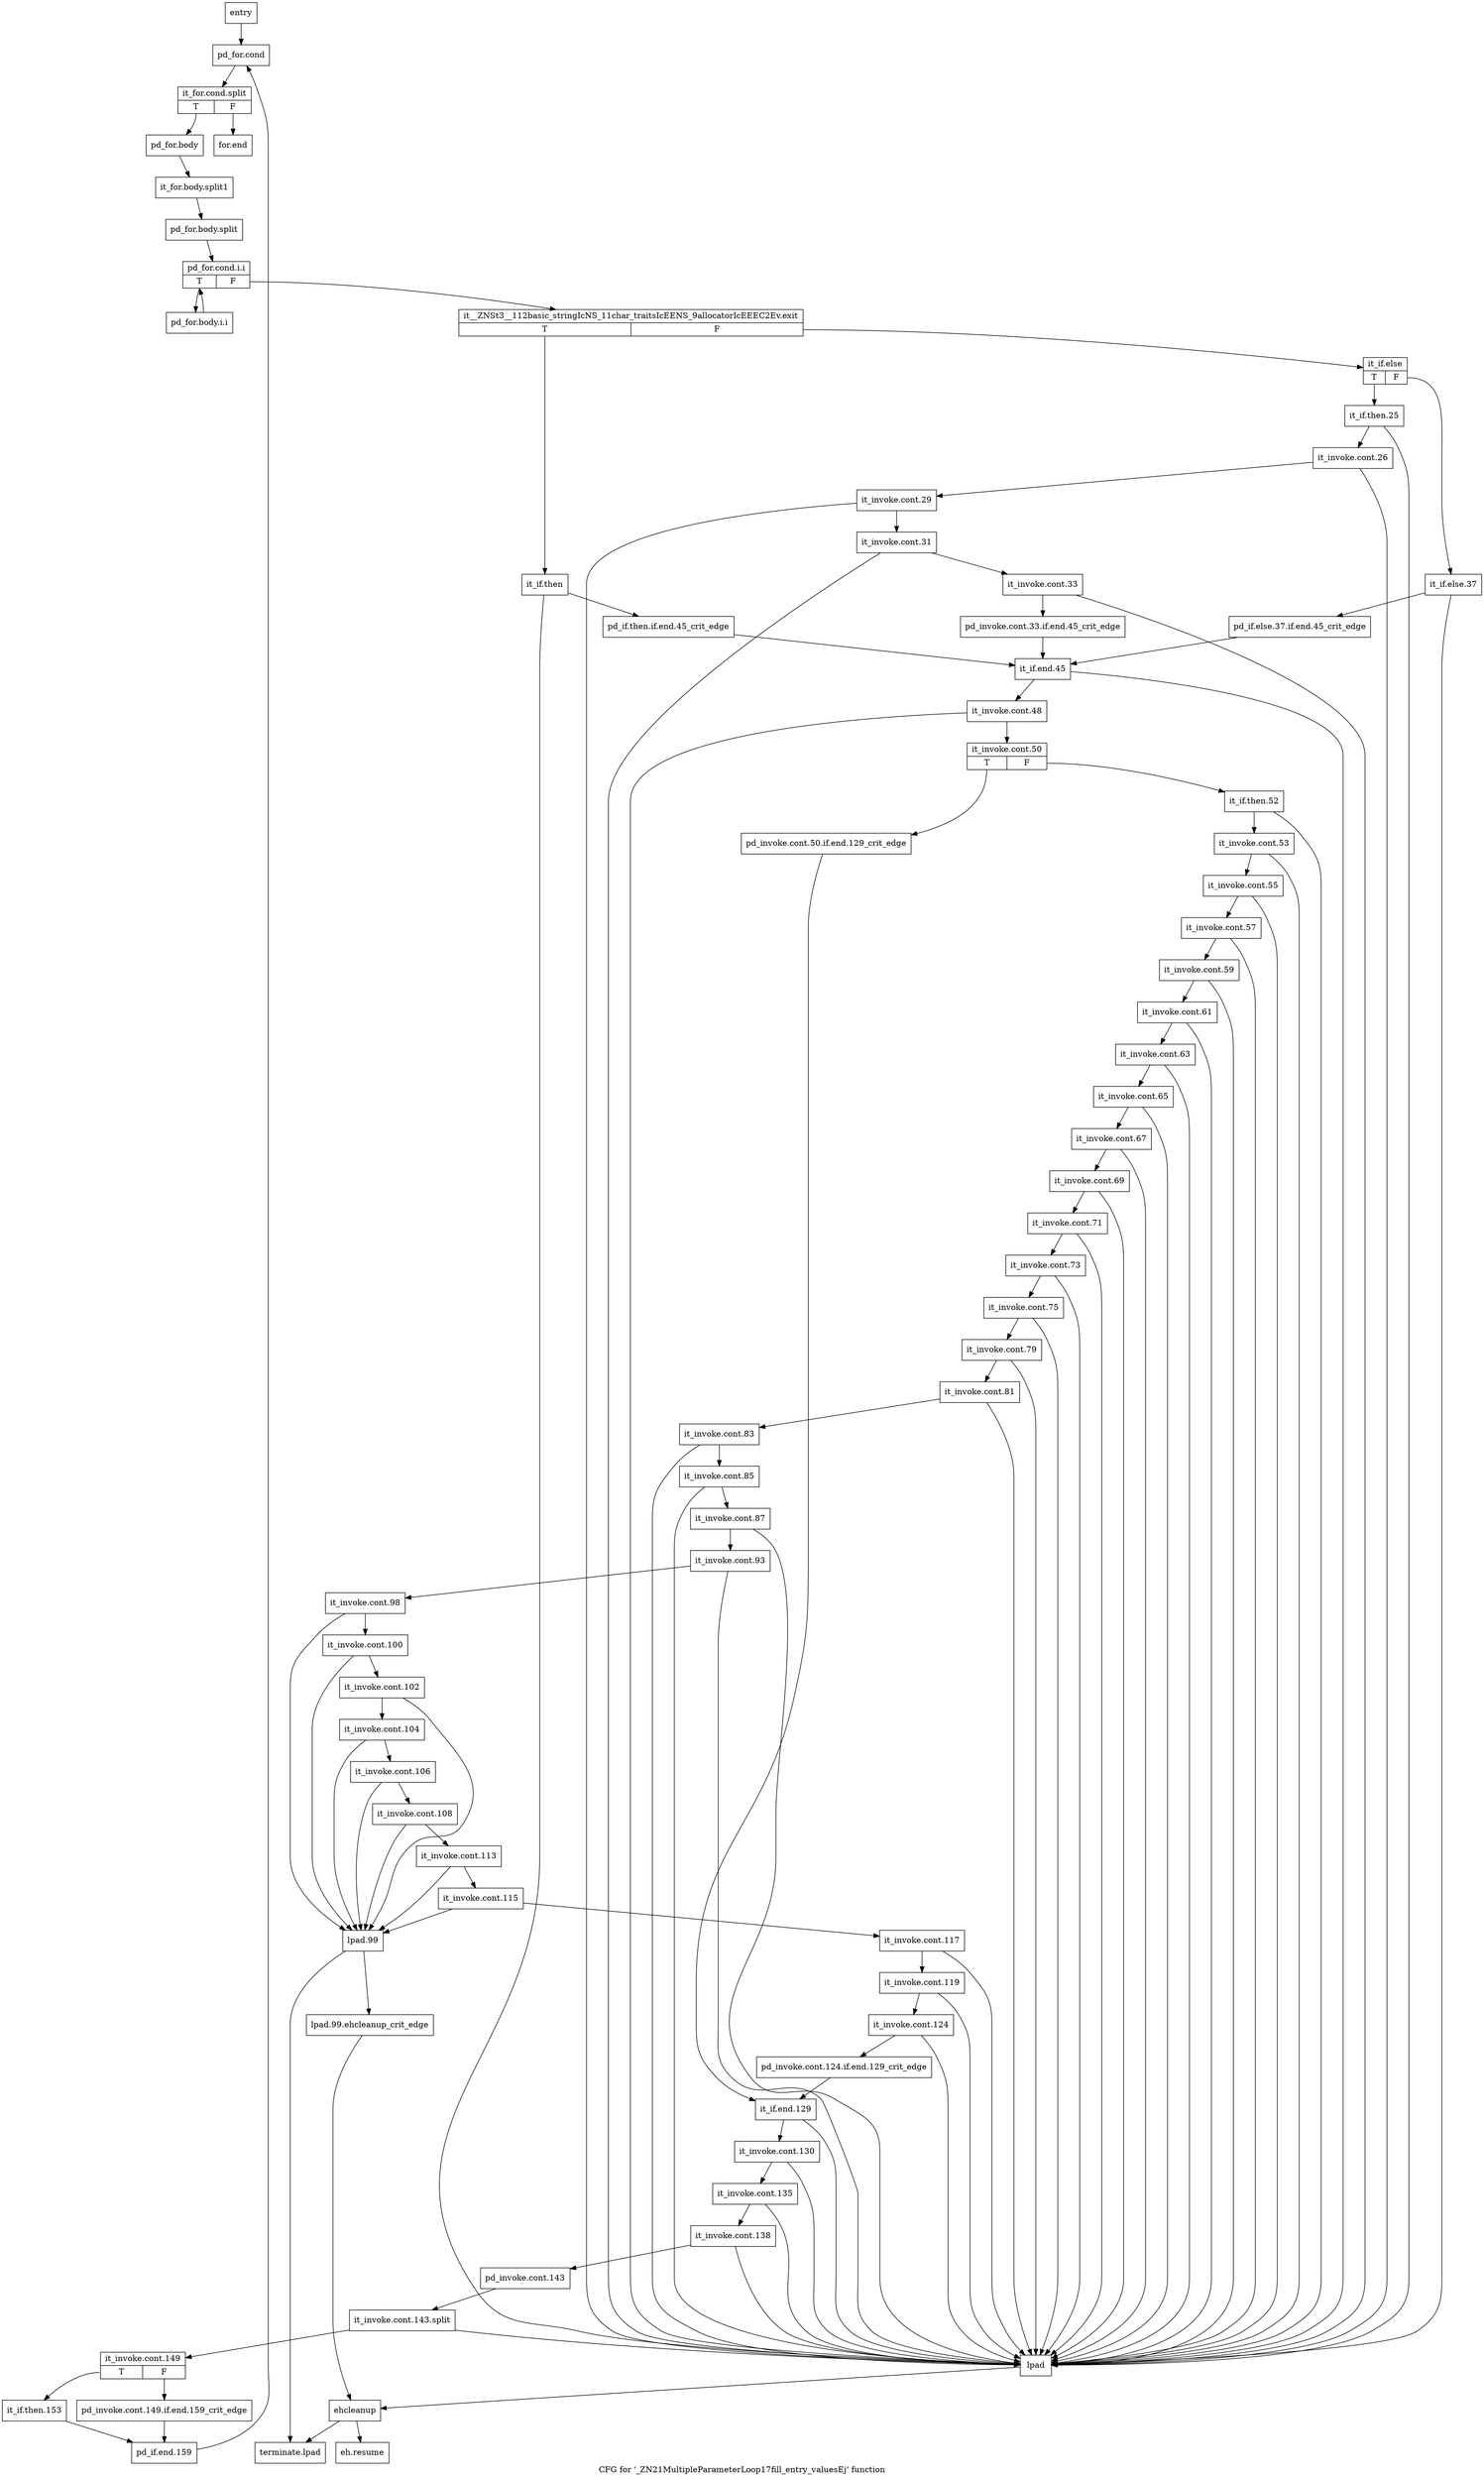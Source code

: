 digraph "CFG for '_ZN21MultipleParameterLoop17fill_entry_valuesEj' function" {
	label="CFG for '_ZN21MultipleParameterLoop17fill_entry_valuesEj' function";

	Node0x6a42500 [shape=record,label="{entry}"];
	Node0x6a42500 -> Node0x6a42af0;
	Node0x6a42af0 [shape=record,label="{pd_for.cond}"];
	Node0x6a42af0 -> Node0xae983a0;
	Node0xae983a0 [shape=record,label="{it_for.cond.split|{<s0>T|<s1>F}}"];
	Node0xae983a0:s0 -> Node0x6a42b40;
	Node0xae983a0:s1 -> Node0x6a43ef0;
	Node0x6a42b40 [shape=record,label="{pd_for.body}"];
	Node0x6a42b40 -> Node0xae97fe0;
	Node0xae97fe0 [shape=record,label="{it_for.body.split1}"];
	Node0xae97fe0 -> Node0xae97e50;
	Node0xae97e50 [shape=record,label="{pd_for.body.split}"];
	Node0xae97e50 -> Node0x6a42b90;
	Node0x6a42b90 [shape=record,label="{pd_for.cond.i.i|{<s0>T|<s1>F}}"];
	Node0x6a42b90:s0 -> Node0x6a42be0;
	Node0x6a42b90:s1 -> Node0x6a42c30;
	Node0x6a42be0 [shape=record,label="{pd_for.body.i.i}"];
	Node0x6a42be0 -> Node0x6a42b90;
	Node0x6a42c30 [shape=record,label="{it__ZNSt3__112basic_stringIcNS_11char_traitsIcEENS_9allocatorIcEEEC2Ev.exit|{<s0>T|<s1>F}}"];
	Node0x6a42c30:s0 -> Node0x6a42c80;
	Node0x6a42c30:s1 -> Node0x6a42d70;
	Node0x6a42c80 [shape=record,label="{it_if.then}"];
	Node0x6a42c80 -> Node0x6a42cd0;
	Node0x6a42c80 -> Node0x6a42d20;
	Node0x6a42cd0 [shape=record,label="{pd_if.then.if.end.45_crit_edge}"];
	Node0x6a42cd0 -> Node0x6a43040;
	Node0x6a42d20 [shape=record,label="{lpad}"];
	Node0x6a42d20 -> Node0x6a43ea0;
	Node0x6a42d70 [shape=record,label="{it_if.else|{<s0>T|<s1>F}}"];
	Node0x6a42d70:s0 -> Node0x6a42dc0;
	Node0x6a42d70:s1 -> Node0x6a42fa0;
	Node0x6a42dc0 [shape=record,label="{it_if.then.25}"];
	Node0x6a42dc0 -> Node0x6a42e10;
	Node0x6a42dc0 -> Node0x6a42d20;
	Node0x6a42e10 [shape=record,label="{it_invoke.cont.26}"];
	Node0x6a42e10 -> Node0x6a42e60;
	Node0x6a42e10 -> Node0x6a42d20;
	Node0x6a42e60 [shape=record,label="{it_invoke.cont.29}"];
	Node0x6a42e60 -> Node0x6a42eb0;
	Node0x6a42e60 -> Node0x6a42d20;
	Node0x6a42eb0 [shape=record,label="{it_invoke.cont.31}"];
	Node0x6a42eb0 -> Node0x6a42f00;
	Node0x6a42eb0 -> Node0x6a42d20;
	Node0x6a42f00 [shape=record,label="{it_invoke.cont.33}"];
	Node0x6a42f00 -> Node0x6a42f50;
	Node0x6a42f00 -> Node0x6a42d20;
	Node0x6a42f50 [shape=record,label="{pd_invoke.cont.33.if.end.45_crit_edge}"];
	Node0x6a42f50 -> Node0x6a43040;
	Node0x6a42fa0 [shape=record,label="{it_if.else.37}"];
	Node0x6a42fa0 -> Node0x6a42ff0;
	Node0x6a42fa0 -> Node0x6a42d20;
	Node0x6a42ff0 [shape=record,label="{pd_if.else.37.if.end.45_crit_edge}"];
	Node0x6a42ff0 -> Node0x6a43040;
	Node0x6a43040 [shape=record,label="{it_if.end.45}"];
	Node0x6a43040 -> Node0x6a43090;
	Node0x6a43040 -> Node0x6a42d20;
	Node0x6a43090 [shape=record,label="{it_invoke.cont.48}"];
	Node0x6a43090 -> Node0x6a430e0;
	Node0x6a43090 -> Node0x6a42d20;
	Node0x6a430e0 [shape=record,label="{it_invoke.cont.50|{<s0>T|<s1>F}}"];
	Node0x6a430e0:s0 -> Node0x6a43130;
	Node0x6a430e0:s1 -> Node0x6a43180;
	Node0x6a43130 [shape=record,label="{pd_invoke.cont.50.if.end.129_crit_edge}"];
	Node0x6a43130 -> Node0x6a43bd0;
	Node0x6a43180 [shape=record,label="{it_if.then.52}"];
	Node0x6a43180 -> Node0x6a431d0;
	Node0x6a43180 -> Node0x6a42d20;
	Node0x6a431d0 [shape=record,label="{it_invoke.cont.53}"];
	Node0x6a431d0 -> Node0x6a43220;
	Node0x6a431d0 -> Node0x6a42d20;
	Node0x6a43220 [shape=record,label="{it_invoke.cont.55}"];
	Node0x6a43220 -> Node0x6a43270;
	Node0x6a43220 -> Node0x6a42d20;
	Node0x6a43270 [shape=record,label="{it_invoke.cont.57}"];
	Node0x6a43270 -> Node0x6a432c0;
	Node0x6a43270 -> Node0x6a42d20;
	Node0x6a432c0 [shape=record,label="{it_invoke.cont.59}"];
	Node0x6a432c0 -> Node0x6a43310;
	Node0x6a432c0 -> Node0x6a42d20;
	Node0x6a43310 [shape=record,label="{it_invoke.cont.61}"];
	Node0x6a43310 -> Node0x6a43360;
	Node0x6a43310 -> Node0x6a42d20;
	Node0x6a43360 [shape=record,label="{it_invoke.cont.63}"];
	Node0x6a43360 -> Node0x6a433b0;
	Node0x6a43360 -> Node0x6a42d20;
	Node0x6a433b0 [shape=record,label="{it_invoke.cont.65}"];
	Node0x6a433b0 -> Node0x6a43400;
	Node0x6a433b0 -> Node0x6a42d20;
	Node0x6a43400 [shape=record,label="{it_invoke.cont.67}"];
	Node0x6a43400 -> Node0x6a43450;
	Node0x6a43400 -> Node0x6a42d20;
	Node0x6a43450 [shape=record,label="{it_invoke.cont.69}"];
	Node0x6a43450 -> Node0x6a434a0;
	Node0x6a43450 -> Node0x6a42d20;
	Node0x6a434a0 [shape=record,label="{it_invoke.cont.71}"];
	Node0x6a434a0 -> Node0x6a434f0;
	Node0x6a434a0 -> Node0x6a42d20;
	Node0x6a434f0 [shape=record,label="{it_invoke.cont.73}"];
	Node0x6a434f0 -> Node0x6a43540;
	Node0x6a434f0 -> Node0x6a42d20;
	Node0x6a43540 [shape=record,label="{it_invoke.cont.75}"];
	Node0x6a43540 -> Node0x6a43590;
	Node0x6a43540 -> Node0x6a42d20;
	Node0x6a43590 [shape=record,label="{it_invoke.cont.79}"];
	Node0x6a43590 -> Node0x6a435e0;
	Node0x6a43590 -> Node0x6a42d20;
	Node0x6a435e0 [shape=record,label="{it_invoke.cont.81}"];
	Node0x6a435e0 -> Node0x6a43630;
	Node0x6a435e0 -> Node0x6a42d20;
	Node0x6a43630 [shape=record,label="{it_invoke.cont.83}"];
	Node0x6a43630 -> Node0x6a43680;
	Node0x6a43630 -> Node0x6a42d20;
	Node0x6a43680 [shape=record,label="{it_invoke.cont.85}"];
	Node0x6a43680 -> Node0x6a436d0;
	Node0x6a43680 -> Node0x6a42d20;
	Node0x6a436d0 [shape=record,label="{it_invoke.cont.87}"];
	Node0x6a436d0 -> Node0x6a43720;
	Node0x6a436d0 -> Node0x6a42d20;
	Node0x6a43720 [shape=record,label="{it_invoke.cont.93}"];
	Node0x6a43720 -> Node0x6a43770;
	Node0x6a43720 -> Node0x6a42d20;
	Node0x6a43770 [shape=record,label="{it_invoke.cont.98}"];
	Node0x6a43770 -> Node0x6a437c0;
	Node0x6a43770 -> Node0x6a43b30;
	Node0x6a437c0 [shape=record,label="{it_invoke.cont.100}"];
	Node0x6a437c0 -> Node0x6a43810;
	Node0x6a437c0 -> Node0x6a43b30;
	Node0x6a43810 [shape=record,label="{it_invoke.cont.102}"];
	Node0x6a43810 -> Node0x6a43860;
	Node0x6a43810 -> Node0x6a43b30;
	Node0x6a43860 [shape=record,label="{it_invoke.cont.104}"];
	Node0x6a43860 -> Node0x6a438b0;
	Node0x6a43860 -> Node0x6a43b30;
	Node0x6a438b0 [shape=record,label="{it_invoke.cont.106}"];
	Node0x6a438b0 -> Node0x6a43900;
	Node0x6a438b0 -> Node0x6a43b30;
	Node0x6a43900 [shape=record,label="{it_invoke.cont.108}"];
	Node0x6a43900 -> Node0x6a43950;
	Node0x6a43900 -> Node0x6a43b30;
	Node0x6a43950 [shape=record,label="{it_invoke.cont.113}"];
	Node0x6a43950 -> Node0x6a439a0;
	Node0x6a43950 -> Node0x6a43b30;
	Node0x6a439a0 [shape=record,label="{it_invoke.cont.115}"];
	Node0x6a439a0 -> Node0x6a439f0;
	Node0x6a439a0 -> Node0x6a43b30;
	Node0x6a439f0 [shape=record,label="{it_invoke.cont.117}"];
	Node0x6a439f0 -> Node0x6a43a40;
	Node0x6a439f0 -> Node0x6a42d20;
	Node0x6a43a40 [shape=record,label="{it_invoke.cont.119}"];
	Node0x6a43a40 -> Node0x6a43a90;
	Node0x6a43a40 -> Node0x6a42d20;
	Node0x6a43a90 [shape=record,label="{it_invoke.cont.124}"];
	Node0x6a43a90 -> Node0x6a43ae0;
	Node0x6a43a90 -> Node0x6a42d20;
	Node0x6a43ae0 [shape=record,label="{pd_invoke.cont.124.if.end.129_crit_edge}"];
	Node0x6a43ae0 -> Node0x6a43bd0;
	Node0x6a43b30 [shape=record,label="{lpad.99}"];
	Node0x6a43b30 -> Node0x6a43b80;
	Node0x6a43b30 -> Node0x6a43f90;
	Node0x6a43b80 [shape=record,label="{lpad.99.ehcleanup_crit_edge}"];
	Node0x6a43b80 -> Node0x6a43ea0;
	Node0x6a43bd0 [shape=record,label="{it_if.end.129}"];
	Node0x6a43bd0 -> Node0x6a43c20;
	Node0x6a43bd0 -> Node0x6a42d20;
	Node0x6a43c20 [shape=record,label="{it_invoke.cont.130}"];
	Node0x6a43c20 -> Node0x6a43c70;
	Node0x6a43c20 -> Node0x6a42d20;
	Node0x6a43c70 [shape=record,label="{it_invoke.cont.135}"];
	Node0x6a43c70 -> Node0x6a43cc0;
	Node0x6a43c70 -> Node0x6a42d20;
	Node0x6a43cc0 [shape=record,label="{it_invoke.cont.138}"];
	Node0x6a43cc0 -> Node0x6a43d10;
	Node0x6a43cc0 -> Node0x6a42d20;
	Node0x6a43d10 [shape=record,label="{pd_invoke.cont.143}"];
	Node0x6a43d10 -> Node0xae97d10;
	Node0xae97d10 [shape=record,label="{it_invoke.cont.143.split}"];
	Node0xae97d10 -> Node0x6a43d60;
	Node0xae97d10 -> Node0x6a42d20;
	Node0x6a43d60 [shape=record,label="{it_invoke.cont.149|{<s0>T|<s1>F}}"];
	Node0x6a43d60:s0 -> Node0x6a43e00;
	Node0x6a43d60:s1 -> Node0x6a43db0;
	Node0x6a43db0 [shape=record,label="{pd_invoke.cont.149.if.end.159_crit_edge}"];
	Node0x6a43db0 -> Node0x6a43e50;
	Node0x6a43e00 [shape=record,label="{it_if.then.153}"];
	Node0x6a43e00 -> Node0x6a43e50;
	Node0x6a43e50 [shape=record,label="{pd_if.end.159}"];
	Node0x6a43e50 -> Node0x6a42af0;
	Node0x6a43ea0 [shape=record,label="{ehcleanup}"];
	Node0x6a43ea0 -> Node0x6a43f40;
	Node0x6a43ea0 -> Node0x6a43f90;
	Node0x6a43ef0 [shape=record,label="{for.end}"];
	Node0x6a43f40 [shape=record,label="{eh.resume}"];
	Node0x6a43f90 [shape=record,label="{terminate.lpad}"];
}
